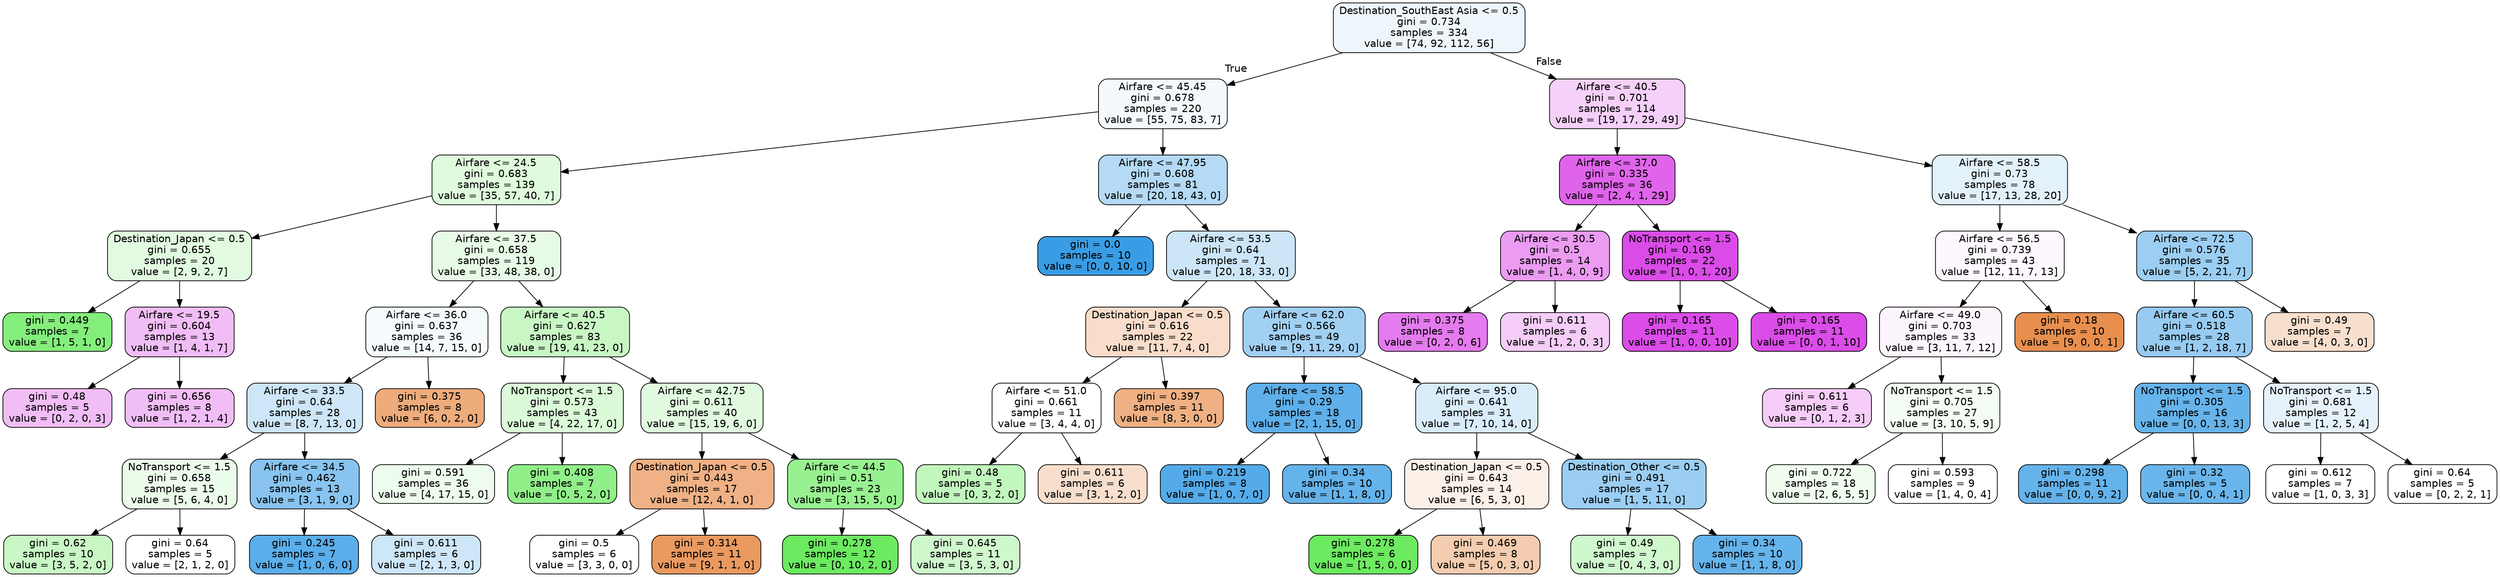 digraph Tree {
node [shape=box, style="filled, rounded", color="black", fontname=helvetica] ;
edge [fontname=helvetica] ;
0 [label="Destination_SouthEast Asia <= 0.5\ngini = 0.734\nsamples = 334\nvalue = [74, 92, 112, 56]", fillcolor="#399de515"] ;
1 [label="Airfare <= 45.45\ngini = 0.678\nsamples = 220\nvalue = [55, 75, 83, 7]", fillcolor="#399de50e"] ;
0 -> 1 [labeldistance=2.5, labelangle=45, headlabel="True"] ;
2 [label="Airfare <= 24.5\ngini = 0.683\nsamples = 139\nvalue = [35, 57, 40, 7]", fillcolor="#47e5392c"] ;
1 -> 2 ;
3 [label="Destination_Japan <= 0.5\ngini = 0.655\nsamples = 20\nvalue = [2, 9, 2, 7]", fillcolor="#47e53927"] ;
2 -> 3 ;
4 [label="gini = 0.449\nsamples = 7\nvalue = [1, 5, 1, 0]", fillcolor="#47e539aa"] ;
3 -> 4 ;
5 [label="Airfare <= 19.5\ngini = 0.604\nsamples = 13\nvalue = [1, 4, 1, 7]", fillcolor="#d739e555"] ;
3 -> 5 ;
6 [label="gini = 0.48\nsamples = 5\nvalue = [0, 2, 0, 3]", fillcolor="#d739e555"] ;
5 -> 6 ;
7 [label="gini = 0.656\nsamples = 8\nvalue = [1, 2, 1, 4]", fillcolor="#d739e555"] ;
5 -> 7 ;
8 [label="Airfare <= 37.5\ngini = 0.658\nsamples = 119\nvalue = [33, 48, 38, 0]", fillcolor="#47e5391f"] ;
2 -> 8 ;
9 [label="Airfare <= 36.0\ngini = 0.637\nsamples = 36\nvalue = [14, 7, 15, 0]", fillcolor="#399de50c"] ;
8 -> 9 ;
10 [label="Airfare <= 33.5\ngini = 0.64\nsamples = 28\nvalue = [8, 7, 13, 0]", fillcolor="#399de540"] ;
9 -> 10 ;
11 [label="NoTransport <= 1.5\ngini = 0.658\nsamples = 15\nvalue = [5, 6, 4, 0]", fillcolor="#47e5391a"] ;
10 -> 11 ;
12 [label="gini = 0.62\nsamples = 10\nvalue = [3, 5, 2, 0]", fillcolor="#47e53949"] ;
11 -> 12 ;
13 [label="gini = 0.64\nsamples = 5\nvalue = [2, 1, 2, 0]", fillcolor="#e5813900"] ;
11 -> 13 ;
14 [label="Airfare <= 34.5\ngini = 0.462\nsamples = 13\nvalue = [3, 1, 9, 0]", fillcolor="#399de599"] ;
10 -> 14 ;
15 [label="gini = 0.245\nsamples = 7\nvalue = [1, 0, 6, 0]", fillcolor="#399de5d4"] ;
14 -> 15 ;
16 [label="gini = 0.611\nsamples = 6\nvalue = [2, 1, 3, 0]", fillcolor="#399de540"] ;
14 -> 16 ;
17 [label="gini = 0.375\nsamples = 8\nvalue = [6, 0, 2, 0]", fillcolor="#e58139aa"] ;
9 -> 17 ;
18 [label="Airfare <= 40.5\ngini = 0.627\nsamples = 83\nvalue = [19, 41, 23, 0]", fillcolor="#47e5394c"] ;
8 -> 18 ;
19 [label="NoTransport <= 1.5\ngini = 0.573\nsamples = 43\nvalue = [4, 22, 17, 0]", fillcolor="#47e53931"] ;
18 -> 19 ;
20 [label="gini = 0.591\nsamples = 36\nvalue = [4, 17, 15, 0]", fillcolor="#47e53918"] ;
19 -> 20 ;
21 [label="gini = 0.408\nsamples = 7\nvalue = [0, 5, 2, 0]", fillcolor="#47e53999"] ;
19 -> 21 ;
22 [label="Airfare <= 42.75\ngini = 0.611\nsamples = 40\nvalue = [15, 19, 6, 0]", fillcolor="#47e53929"] ;
18 -> 22 ;
23 [label="Destination_Japan <= 0.5\ngini = 0.443\nsamples = 17\nvalue = [12, 4, 1, 0]", fillcolor="#e581399d"] ;
22 -> 23 ;
24 [label="gini = 0.5\nsamples = 6\nvalue = [3, 3, 0, 0]", fillcolor="#e5813900"] ;
23 -> 24 ;
25 [label="gini = 0.314\nsamples = 11\nvalue = [9, 1, 1, 0]", fillcolor="#e58139cc"] ;
23 -> 25 ;
26 [label="Airfare <= 44.5\ngini = 0.51\nsamples = 23\nvalue = [3, 15, 5, 0]", fillcolor="#47e5398e"] ;
22 -> 26 ;
27 [label="gini = 0.278\nsamples = 12\nvalue = [0, 10, 2, 0]", fillcolor="#47e539cc"] ;
26 -> 27 ;
28 [label="gini = 0.645\nsamples = 11\nvalue = [3, 5, 3, 0]", fillcolor="#47e53940"] ;
26 -> 28 ;
29 [label="Airfare <= 47.95\ngini = 0.608\nsamples = 81\nvalue = [20, 18, 43, 0]", fillcolor="#399de560"] ;
1 -> 29 ;
30 [label="gini = 0.0\nsamples = 10\nvalue = [0, 0, 10, 0]", fillcolor="#399de5ff"] ;
29 -> 30 ;
31 [label="Airfare <= 53.5\ngini = 0.64\nsamples = 71\nvalue = [20, 18, 33, 0]", fillcolor="#399de541"] ;
29 -> 31 ;
32 [label="Destination_Japan <= 0.5\ngini = 0.616\nsamples = 22\nvalue = [11, 7, 4, 0]", fillcolor="#e5813944"] ;
31 -> 32 ;
33 [label="Airfare <= 51.0\ngini = 0.661\nsamples = 11\nvalue = [3, 4, 4, 0]", fillcolor="#47e53900"] ;
32 -> 33 ;
34 [label="gini = 0.48\nsamples = 5\nvalue = [0, 3, 2, 0]", fillcolor="#47e53955"] ;
33 -> 34 ;
35 [label="gini = 0.611\nsamples = 6\nvalue = [3, 1, 2, 0]", fillcolor="#e5813940"] ;
33 -> 35 ;
36 [label="gini = 0.397\nsamples = 11\nvalue = [8, 3, 0, 0]", fillcolor="#e581399f"] ;
32 -> 36 ;
37 [label="Airfare <= 62.0\ngini = 0.566\nsamples = 49\nvalue = [9, 11, 29, 0]", fillcolor="#399de579"] ;
31 -> 37 ;
38 [label="Airfare <= 58.5\ngini = 0.29\nsamples = 18\nvalue = [2, 1, 15, 0]", fillcolor="#399de5cf"] ;
37 -> 38 ;
39 [label="gini = 0.219\nsamples = 8\nvalue = [1, 0, 7, 0]", fillcolor="#399de5db"] ;
38 -> 39 ;
40 [label="gini = 0.34\nsamples = 10\nvalue = [1, 1, 8, 0]", fillcolor="#399de5c6"] ;
38 -> 40 ;
41 [label="Airfare <= 95.0\ngini = 0.641\nsamples = 31\nvalue = [7, 10, 14, 0]", fillcolor="#399de531"] ;
37 -> 41 ;
42 [label="Destination_Japan <= 0.5\ngini = 0.643\nsamples = 14\nvalue = [6, 5, 3, 0]", fillcolor="#e581391c"] ;
41 -> 42 ;
43 [label="gini = 0.278\nsamples = 6\nvalue = [1, 5, 0, 0]", fillcolor="#47e539cc"] ;
42 -> 43 ;
44 [label="gini = 0.469\nsamples = 8\nvalue = [5, 0, 3, 0]", fillcolor="#e5813966"] ;
42 -> 44 ;
45 [label="Destination_Other <= 0.5\ngini = 0.491\nsamples = 17\nvalue = [1, 5, 11, 0]", fillcolor="#399de580"] ;
41 -> 45 ;
46 [label="gini = 0.49\nsamples = 7\nvalue = [0, 4, 3, 0]", fillcolor="#47e53940"] ;
45 -> 46 ;
47 [label="gini = 0.34\nsamples = 10\nvalue = [1, 1, 8, 0]", fillcolor="#399de5c6"] ;
45 -> 47 ;
48 [label="Airfare <= 40.5\ngini = 0.701\nsamples = 114\nvalue = [19, 17, 29, 49]", fillcolor="#d739e53c"] ;
0 -> 48 [labeldistance=2.5, labelangle=-45, headlabel="False"] ;
49 [label="Airfare <= 37.0\ngini = 0.335\nsamples = 36\nvalue = [2, 4, 1, 29]", fillcolor="#d739e5c7"] ;
48 -> 49 ;
50 [label="Airfare <= 30.5\ngini = 0.5\nsamples = 14\nvalue = [1, 4, 0, 9]", fillcolor="#d739e580"] ;
49 -> 50 ;
51 [label="gini = 0.375\nsamples = 8\nvalue = [0, 2, 0, 6]", fillcolor="#d739e5aa"] ;
50 -> 51 ;
52 [label="gini = 0.611\nsamples = 6\nvalue = [1, 2, 0, 3]", fillcolor="#d739e540"] ;
50 -> 52 ;
53 [label="NoTransport <= 1.5\ngini = 0.169\nsamples = 22\nvalue = [1, 0, 1, 20]", fillcolor="#d739e5e7"] ;
49 -> 53 ;
54 [label="gini = 0.165\nsamples = 11\nvalue = [1, 0, 0, 10]", fillcolor="#d739e5e6"] ;
53 -> 54 ;
55 [label="gini = 0.165\nsamples = 11\nvalue = [0, 0, 1, 10]", fillcolor="#d739e5e6"] ;
53 -> 55 ;
56 [label="Airfare <= 58.5\ngini = 0.73\nsamples = 78\nvalue = [17, 13, 28, 20]", fillcolor="#399de523"] ;
48 -> 56 ;
57 [label="Airfare <= 56.5\ngini = 0.739\nsamples = 43\nvalue = [12, 11, 7, 13]", fillcolor="#d739e508"] ;
56 -> 57 ;
58 [label="Airfare <= 49.0\ngini = 0.703\nsamples = 33\nvalue = [3, 11, 7, 12]", fillcolor="#d739e50c"] ;
57 -> 58 ;
59 [label="gini = 0.611\nsamples = 6\nvalue = [0, 1, 2, 3]", fillcolor="#d739e540"] ;
58 -> 59 ;
60 [label="NoTransport <= 1.5\ngini = 0.705\nsamples = 27\nvalue = [3, 10, 5, 9]", fillcolor="#47e5390e"] ;
58 -> 60 ;
61 [label="gini = 0.722\nsamples = 18\nvalue = [2, 6, 5, 5]", fillcolor="#47e53914"] ;
60 -> 61 ;
62 [label="gini = 0.593\nsamples = 9\nvalue = [1, 4, 0, 4]", fillcolor="#47e53900"] ;
60 -> 62 ;
63 [label="gini = 0.18\nsamples = 10\nvalue = [9, 0, 0, 1]", fillcolor="#e58139e3"] ;
57 -> 63 ;
64 [label="Airfare <= 72.5\ngini = 0.576\nsamples = 35\nvalue = [5, 2, 21, 7]", fillcolor="#399de57f"] ;
56 -> 64 ;
65 [label="Airfare <= 60.5\ngini = 0.518\nsamples = 28\nvalue = [1, 2, 18, 7]", fillcolor="#399de586"] ;
64 -> 65 ;
66 [label="NoTransport <= 1.5\ngini = 0.305\nsamples = 16\nvalue = [0, 0, 13, 3]", fillcolor="#399de5c4"] ;
65 -> 66 ;
67 [label="gini = 0.298\nsamples = 11\nvalue = [0, 0, 9, 2]", fillcolor="#399de5c6"] ;
66 -> 67 ;
68 [label="gini = 0.32\nsamples = 5\nvalue = [0, 0, 4, 1]", fillcolor="#399de5bf"] ;
66 -> 68 ;
69 [label="NoTransport <= 1.5\ngini = 0.681\nsamples = 12\nvalue = [1, 2, 5, 4]", fillcolor="#399de520"] ;
65 -> 69 ;
70 [label="gini = 0.612\nsamples = 7\nvalue = [1, 0, 3, 3]", fillcolor="#399de500"] ;
69 -> 70 ;
71 [label="gini = 0.64\nsamples = 5\nvalue = [0, 2, 2, 1]", fillcolor="#47e53900"] ;
69 -> 71 ;
72 [label="gini = 0.49\nsamples = 7\nvalue = [4, 0, 3, 0]", fillcolor="#e5813940"] ;
64 -> 72 ;
}